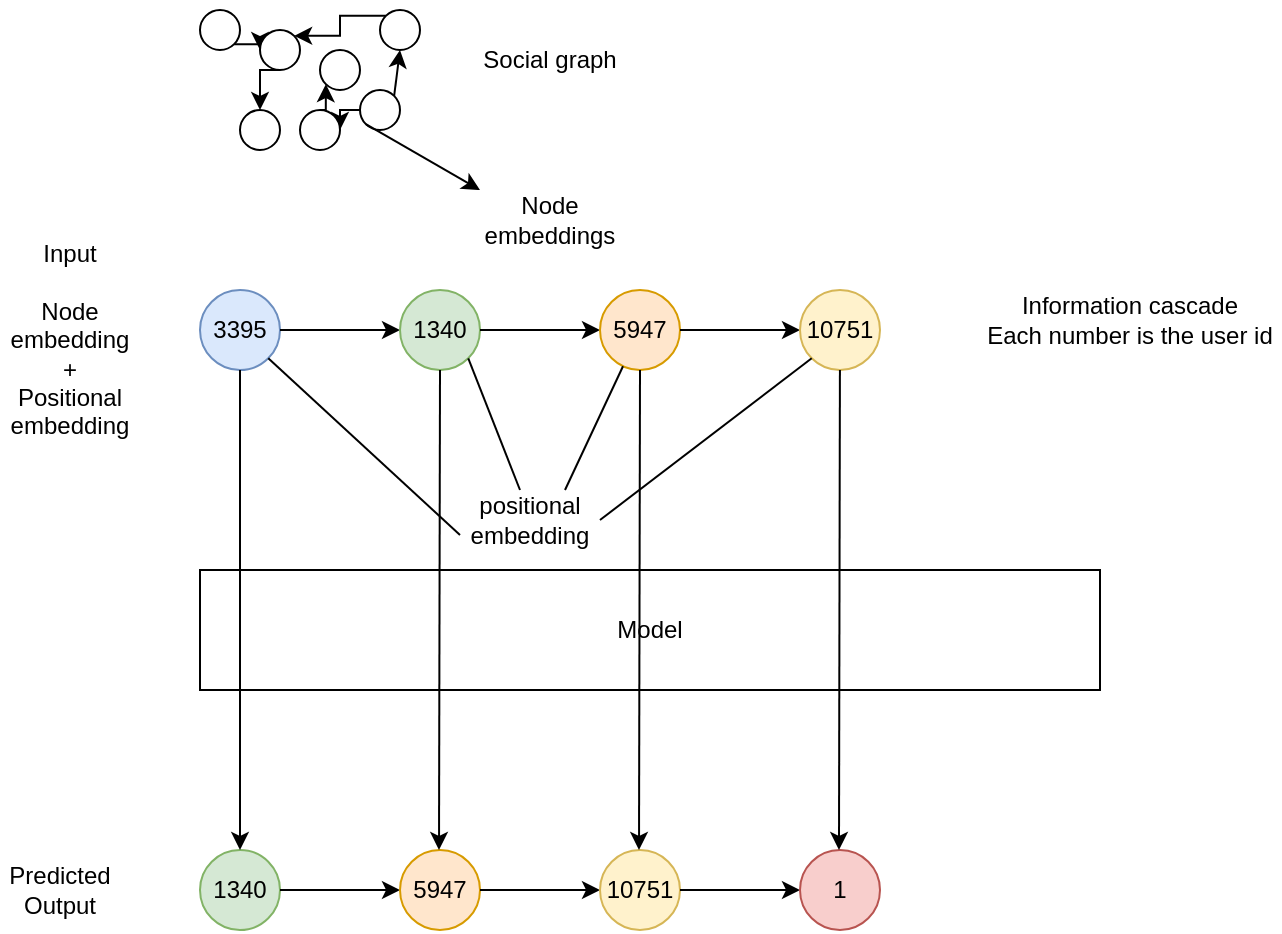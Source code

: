 <mxfile version="14.2.9" type="github">
  <diagram id="-ZwBYA0o8RnUhB952pMZ" name="Page-1">
    <mxGraphModel dx="868" dy="471" grid="1" gridSize="10" guides="1" tooltips="1" connect="1" arrows="1" fold="1" page="1" pageScale="1" pageWidth="850" pageHeight="1100" math="0" shadow="0">
      <root>
        <mxCell id="0" />
        <mxCell id="1" parent="0" />
        <mxCell id="GpLzKFjmkBvtXpewgxBI-2" value="3395" style="ellipse;whiteSpace=wrap;html=1;aspect=fixed;fillColor=#dae8fc;strokeColor=#6c8ebf;" vertex="1" parent="1">
          <mxGeometry x="160" y="150" width="40" height="40" as="geometry" />
        </mxCell>
        <mxCell id="GpLzKFjmkBvtXpewgxBI-3" value="" style="endArrow=classic;html=1;exitX=1;exitY=0.5;exitDx=0;exitDy=0;" edge="1" parent="1" source="GpLzKFjmkBvtXpewgxBI-2">
          <mxGeometry width="50" height="50" relative="1" as="geometry">
            <mxPoint x="440" y="340" as="sourcePoint" />
            <mxPoint x="260" y="170" as="targetPoint" />
          </mxGeometry>
        </mxCell>
        <mxCell id="GpLzKFjmkBvtXpewgxBI-4" value="1340" style="ellipse;whiteSpace=wrap;html=1;aspect=fixed;fillColor=#d5e8d4;strokeColor=#82b366;" vertex="1" parent="1">
          <mxGeometry x="260" y="150" width="40" height="40" as="geometry" />
        </mxCell>
        <mxCell id="GpLzKFjmkBvtXpewgxBI-5" value="" style="endArrow=classic;html=1;exitX=1;exitY=0.5;exitDx=0;exitDy=0;" edge="1" parent="1">
          <mxGeometry width="50" height="50" relative="1" as="geometry">
            <mxPoint x="300" y="170" as="sourcePoint" />
            <mxPoint x="360" y="170" as="targetPoint" />
          </mxGeometry>
        </mxCell>
        <mxCell id="GpLzKFjmkBvtXpewgxBI-6" value="5947" style="ellipse;whiteSpace=wrap;html=1;aspect=fixed;fillColor=#ffe6cc;strokeColor=#d79b00;" vertex="1" parent="1">
          <mxGeometry x="360" y="150" width="40" height="40" as="geometry" />
        </mxCell>
        <mxCell id="GpLzKFjmkBvtXpewgxBI-7" value="" style="endArrow=classic;html=1;exitX=1;exitY=0.5;exitDx=0;exitDy=0;" edge="1" parent="1">
          <mxGeometry width="50" height="50" relative="1" as="geometry">
            <mxPoint x="400" y="170" as="sourcePoint" />
            <mxPoint x="460" y="170" as="targetPoint" />
          </mxGeometry>
        </mxCell>
        <mxCell id="GpLzKFjmkBvtXpewgxBI-8" value="10751" style="ellipse;whiteSpace=wrap;html=1;aspect=fixed;fillColor=#fff2cc;strokeColor=#d6b656;" vertex="1" parent="1">
          <mxGeometry x="460" y="150" width="40" height="40" as="geometry" />
        </mxCell>
        <mxCell id="GpLzKFjmkBvtXpewgxBI-12" value="&lt;div&gt;Information cascade &lt;br&gt;&lt;/div&gt;&lt;div&gt;Each number is the user id&lt;br&gt;&lt;/div&gt;" style="text;html=1;strokeColor=none;fillColor=none;align=center;verticalAlign=middle;whiteSpace=wrap;rounded=0;" vertex="1" parent="1">
          <mxGeometry x="550" y="150" width="150" height="30" as="geometry" />
        </mxCell>
        <mxCell id="GpLzKFjmkBvtXpewgxBI-13" value="1340" style="ellipse;whiteSpace=wrap;html=1;aspect=fixed;fillColor=#d5e8d4;strokeColor=#82b366;" vertex="1" parent="1">
          <mxGeometry x="160" y="430" width="40" height="40" as="geometry" />
        </mxCell>
        <mxCell id="GpLzKFjmkBvtXpewgxBI-14" value="" style="endArrow=classic;html=1;exitX=1;exitY=0.5;exitDx=0;exitDy=0;" edge="1" parent="1" source="GpLzKFjmkBvtXpewgxBI-13">
          <mxGeometry width="50" height="50" relative="1" as="geometry">
            <mxPoint x="440" y="620" as="sourcePoint" />
            <mxPoint x="260" y="450" as="targetPoint" />
          </mxGeometry>
        </mxCell>
        <mxCell id="GpLzKFjmkBvtXpewgxBI-15" value="5947" style="ellipse;whiteSpace=wrap;html=1;aspect=fixed;fillColor=#ffe6cc;strokeColor=#d79b00;" vertex="1" parent="1">
          <mxGeometry x="260" y="430" width="40" height="40" as="geometry" />
        </mxCell>
        <mxCell id="GpLzKFjmkBvtXpewgxBI-16" value="" style="endArrow=classic;html=1;exitX=1;exitY=0.5;exitDx=0;exitDy=0;" edge="1" parent="1">
          <mxGeometry width="50" height="50" relative="1" as="geometry">
            <mxPoint x="300" y="450" as="sourcePoint" />
            <mxPoint x="360" y="450" as="targetPoint" />
          </mxGeometry>
        </mxCell>
        <mxCell id="GpLzKFjmkBvtXpewgxBI-17" value="10751" style="ellipse;whiteSpace=wrap;html=1;aspect=fixed;fillColor=#fff2cc;strokeColor=#d6b656;" vertex="1" parent="1">
          <mxGeometry x="360" y="430" width="40" height="40" as="geometry" />
        </mxCell>
        <mxCell id="GpLzKFjmkBvtXpewgxBI-18" value="" style="endArrow=classic;html=1;exitX=1;exitY=0.5;exitDx=0;exitDy=0;" edge="1" parent="1">
          <mxGeometry width="50" height="50" relative="1" as="geometry">
            <mxPoint x="400" y="450" as="sourcePoint" />
            <mxPoint x="460" y="450" as="targetPoint" />
          </mxGeometry>
        </mxCell>
        <mxCell id="GpLzKFjmkBvtXpewgxBI-19" value="1" style="ellipse;whiteSpace=wrap;html=1;aspect=fixed;fillColor=#f8cecc;strokeColor=#b85450;" vertex="1" parent="1">
          <mxGeometry x="460" y="430" width="40" height="40" as="geometry" />
        </mxCell>
        <mxCell id="GpLzKFjmkBvtXpewgxBI-20" value="&lt;div&gt;Input&lt;/div&gt;&lt;div&gt;&lt;br&gt;&lt;/div&gt;&lt;div&gt;Node embedding +&lt;/div&gt;&lt;div&gt;Positional embedding&lt;br&gt;&lt;/div&gt;" style="text;html=1;strokeColor=none;fillColor=none;align=center;verticalAlign=middle;whiteSpace=wrap;rounded=0;" vertex="1" parent="1">
          <mxGeometry x="60" y="150" width="70" height="50" as="geometry" />
        </mxCell>
        <mxCell id="GpLzKFjmkBvtXpewgxBI-22" value="Predicted Output" style="text;html=1;strokeColor=none;fillColor=none;align=center;verticalAlign=middle;whiteSpace=wrap;rounded=0;" vertex="1" parent="1">
          <mxGeometry x="60" y="440" width="60" height="20" as="geometry" />
        </mxCell>
        <mxCell id="GpLzKFjmkBvtXpewgxBI-24" value="Model" style="rounded=0;whiteSpace=wrap;html=1;" vertex="1" parent="1">
          <mxGeometry x="160" y="290" width="450" height="60" as="geometry" />
        </mxCell>
        <mxCell id="GpLzKFjmkBvtXpewgxBI-27" value="" style="endArrow=classic;html=1;exitX=0.5;exitY=1;exitDx=0;exitDy=0;entryX=0.5;entryY=0;entryDx=0;entryDy=0;" edge="1" parent="1" source="GpLzKFjmkBvtXpewgxBI-2" target="GpLzKFjmkBvtXpewgxBI-13">
          <mxGeometry width="50" height="50" relative="1" as="geometry">
            <mxPoint x="360" y="380" as="sourcePoint" />
            <mxPoint x="410" y="330" as="targetPoint" />
          </mxGeometry>
        </mxCell>
        <mxCell id="GpLzKFjmkBvtXpewgxBI-29" value="" style="endArrow=classic;html=1;exitX=0.5;exitY=1;exitDx=0;exitDy=0;entryX=0.5;entryY=0;entryDx=0;entryDy=0;" edge="1" parent="1" source="GpLzKFjmkBvtXpewgxBI-4">
          <mxGeometry width="50" height="50" relative="1" as="geometry">
            <mxPoint x="279.5" y="230" as="sourcePoint" />
            <mxPoint x="279.5" y="430" as="targetPoint" />
          </mxGeometry>
        </mxCell>
        <mxCell id="GpLzKFjmkBvtXpewgxBI-30" value="" style="endArrow=classic;html=1;exitX=0.5;exitY=1;exitDx=0;exitDy=0;entryX=0.5;entryY=0;entryDx=0;entryDy=0;" edge="1" parent="1" source="GpLzKFjmkBvtXpewgxBI-6">
          <mxGeometry width="50" height="50" relative="1" as="geometry">
            <mxPoint x="379.5" y="230" as="sourcePoint" />
            <mxPoint x="379.5" y="430" as="targetPoint" />
          </mxGeometry>
        </mxCell>
        <mxCell id="GpLzKFjmkBvtXpewgxBI-31" value="" style="endArrow=classic;html=1;entryX=0.5;entryY=0;entryDx=0;entryDy=0;" edge="1" parent="1" source="GpLzKFjmkBvtXpewgxBI-8">
          <mxGeometry width="50" height="50" relative="1" as="geometry">
            <mxPoint x="479.5" y="230" as="sourcePoint" />
            <mxPoint x="479.5" y="430" as="targetPoint" />
          </mxGeometry>
        </mxCell>
        <mxCell id="GpLzKFjmkBvtXpewgxBI-32" value="positional embedding" style="text;html=1;strokeColor=none;fillColor=none;align=center;verticalAlign=middle;whiteSpace=wrap;rounded=0;" vertex="1" parent="1">
          <mxGeometry x="290" y="250" width="70" height="30" as="geometry" />
        </mxCell>
        <mxCell id="GpLzKFjmkBvtXpewgxBI-36" value="" style="endArrow=none;html=1;entryX=0;entryY=1;entryDx=0;entryDy=0;exitX=1;exitY=0.5;exitDx=0;exitDy=0;" edge="1" parent="1" source="GpLzKFjmkBvtXpewgxBI-32" target="GpLzKFjmkBvtXpewgxBI-8">
          <mxGeometry width="50" height="50" relative="1" as="geometry">
            <mxPoint x="380" y="340" as="sourcePoint" />
            <mxPoint x="430" y="290" as="targetPoint" />
          </mxGeometry>
        </mxCell>
        <mxCell id="GpLzKFjmkBvtXpewgxBI-37" value="" style="endArrow=none;html=1;exitX=0.75;exitY=0;exitDx=0;exitDy=0;" edge="1" parent="1" source="GpLzKFjmkBvtXpewgxBI-32" target="GpLzKFjmkBvtXpewgxBI-6">
          <mxGeometry width="50" height="50" relative="1" as="geometry">
            <mxPoint x="290" y="155" as="sourcePoint" />
            <mxPoint x="490" y="200" as="targetPoint" />
          </mxGeometry>
        </mxCell>
        <mxCell id="GpLzKFjmkBvtXpewgxBI-38" value="" style="endArrow=none;html=1;entryX=1;entryY=1;entryDx=0;entryDy=0;" edge="1" parent="1" target="GpLzKFjmkBvtXpewgxBI-4">
          <mxGeometry width="50" height="50" relative="1" as="geometry">
            <mxPoint x="320" y="250" as="sourcePoint" />
            <mxPoint x="500" y="210" as="targetPoint" />
          </mxGeometry>
        </mxCell>
        <mxCell id="GpLzKFjmkBvtXpewgxBI-39" value="" style="endArrow=none;html=1;entryX=1;entryY=1;entryDx=0;entryDy=0;exitX=0;exitY=0.75;exitDx=0;exitDy=0;" edge="1" parent="1" source="GpLzKFjmkBvtXpewgxBI-32" target="GpLzKFjmkBvtXpewgxBI-2">
          <mxGeometry width="50" height="50" relative="1" as="geometry">
            <mxPoint x="310" y="175" as="sourcePoint" />
            <mxPoint x="510" y="220" as="targetPoint" />
          </mxGeometry>
        </mxCell>
        <mxCell id="GpLzKFjmkBvtXpewgxBI-53" style="edgeStyle=orthogonalEdgeStyle;rounded=0;orthogonalLoop=1;jettySize=auto;html=1;exitX=1;exitY=1;exitDx=0;exitDy=0;entryX=0;entryY=0.5;entryDx=0;entryDy=0;" edge="1" parent="1" source="GpLzKFjmkBvtXpewgxBI-40" target="GpLzKFjmkBvtXpewgxBI-46">
          <mxGeometry relative="1" as="geometry" />
        </mxCell>
        <mxCell id="GpLzKFjmkBvtXpewgxBI-40" value="" style="ellipse;whiteSpace=wrap;html=1;aspect=fixed;" vertex="1" parent="1">
          <mxGeometry x="160" y="10" width="20" height="20" as="geometry" />
        </mxCell>
        <mxCell id="GpLzKFjmkBvtXpewgxBI-54" style="edgeStyle=orthogonalEdgeStyle;rounded=0;orthogonalLoop=1;jettySize=auto;html=1;exitX=0;exitY=0;exitDx=0;exitDy=0;entryX=1;entryY=0;entryDx=0;entryDy=0;" edge="1" parent="1" source="GpLzKFjmkBvtXpewgxBI-41" target="GpLzKFjmkBvtXpewgxBI-46">
          <mxGeometry relative="1" as="geometry" />
        </mxCell>
        <mxCell id="GpLzKFjmkBvtXpewgxBI-41" value="" style="ellipse;whiteSpace=wrap;html=1;aspect=fixed;" vertex="1" parent="1">
          <mxGeometry x="250" y="10" width="20" height="20" as="geometry" />
        </mxCell>
        <mxCell id="GpLzKFjmkBvtXpewgxBI-42" value="" style="ellipse;whiteSpace=wrap;html=1;aspect=fixed;" vertex="1" parent="1">
          <mxGeometry x="180" y="60" width="20" height="20" as="geometry" />
        </mxCell>
        <mxCell id="GpLzKFjmkBvtXpewgxBI-43" value="" style="ellipse;whiteSpace=wrap;html=1;aspect=fixed;" vertex="1" parent="1">
          <mxGeometry x="220" y="30" width="20" height="20" as="geometry" />
        </mxCell>
        <mxCell id="GpLzKFjmkBvtXpewgxBI-50" style="edgeStyle=orthogonalEdgeStyle;rounded=0;orthogonalLoop=1;jettySize=auto;html=1;exitX=0;exitY=0.5;exitDx=0;exitDy=0;entryX=1;entryY=0.5;entryDx=0;entryDy=0;" edge="1" parent="1" source="GpLzKFjmkBvtXpewgxBI-44" target="GpLzKFjmkBvtXpewgxBI-45">
          <mxGeometry relative="1" as="geometry" />
        </mxCell>
        <mxCell id="GpLzKFjmkBvtXpewgxBI-44" value="" style="ellipse;whiteSpace=wrap;html=1;aspect=fixed;" vertex="1" parent="1">
          <mxGeometry x="240" y="50" width="20" height="20" as="geometry" />
        </mxCell>
        <mxCell id="GpLzKFjmkBvtXpewgxBI-51" style="edgeStyle=orthogonalEdgeStyle;rounded=0;orthogonalLoop=1;jettySize=auto;html=1;exitX=0.5;exitY=0;exitDx=0;exitDy=0;entryX=0;entryY=1;entryDx=0;entryDy=0;" edge="1" parent="1" source="GpLzKFjmkBvtXpewgxBI-45" target="GpLzKFjmkBvtXpewgxBI-43">
          <mxGeometry relative="1" as="geometry" />
        </mxCell>
        <mxCell id="GpLzKFjmkBvtXpewgxBI-45" value="" style="ellipse;whiteSpace=wrap;html=1;aspect=fixed;" vertex="1" parent="1">
          <mxGeometry x="210" y="60" width="20" height="20" as="geometry" />
        </mxCell>
        <mxCell id="GpLzKFjmkBvtXpewgxBI-52" style="edgeStyle=orthogonalEdgeStyle;rounded=0;orthogonalLoop=1;jettySize=auto;html=1;exitX=0.5;exitY=1;exitDx=0;exitDy=0;entryX=0.5;entryY=0;entryDx=0;entryDy=0;" edge="1" parent="1" source="GpLzKFjmkBvtXpewgxBI-46" target="GpLzKFjmkBvtXpewgxBI-42">
          <mxGeometry relative="1" as="geometry" />
        </mxCell>
        <mxCell id="GpLzKFjmkBvtXpewgxBI-46" value="" style="ellipse;whiteSpace=wrap;html=1;aspect=fixed;" vertex="1" parent="1">
          <mxGeometry x="190" y="20" width="20" height="20" as="geometry" />
        </mxCell>
        <mxCell id="GpLzKFjmkBvtXpewgxBI-48" value="" style="endArrow=classic;html=1;entryX=0.5;entryY=1;entryDx=0;entryDy=0;exitX=1;exitY=0;exitDx=0;exitDy=0;" edge="1" parent="1" source="GpLzKFjmkBvtXpewgxBI-44" target="GpLzKFjmkBvtXpewgxBI-41">
          <mxGeometry width="50" height="50" relative="1" as="geometry">
            <mxPoint x="400" y="230" as="sourcePoint" />
            <mxPoint x="450" y="180" as="targetPoint" />
            <Array as="points" />
          </mxGeometry>
        </mxCell>
        <mxCell id="GpLzKFjmkBvtXpewgxBI-55" value="Social graph" style="text;html=1;strokeColor=none;fillColor=none;align=center;verticalAlign=middle;whiteSpace=wrap;rounded=0;" vertex="1" parent="1">
          <mxGeometry x="280" y="20" width="110" height="30" as="geometry" />
        </mxCell>
        <mxCell id="GpLzKFjmkBvtXpewgxBI-56" value="" style="endArrow=classic;html=1;exitX=0;exitY=1;exitDx=0;exitDy=0;" edge="1" parent="1" source="GpLzKFjmkBvtXpewgxBI-44">
          <mxGeometry width="50" height="50" relative="1" as="geometry">
            <mxPoint x="250" y="80" as="sourcePoint" />
            <mxPoint x="300" y="100" as="targetPoint" />
          </mxGeometry>
        </mxCell>
        <mxCell id="GpLzKFjmkBvtXpewgxBI-57" value="Node embeddings" style="text;html=1;strokeColor=none;fillColor=none;align=center;verticalAlign=middle;whiteSpace=wrap;rounded=0;" vertex="1" parent="1">
          <mxGeometry x="290" y="100" width="90" height="30" as="geometry" />
        </mxCell>
      </root>
    </mxGraphModel>
  </diagram>
</mxfile>
